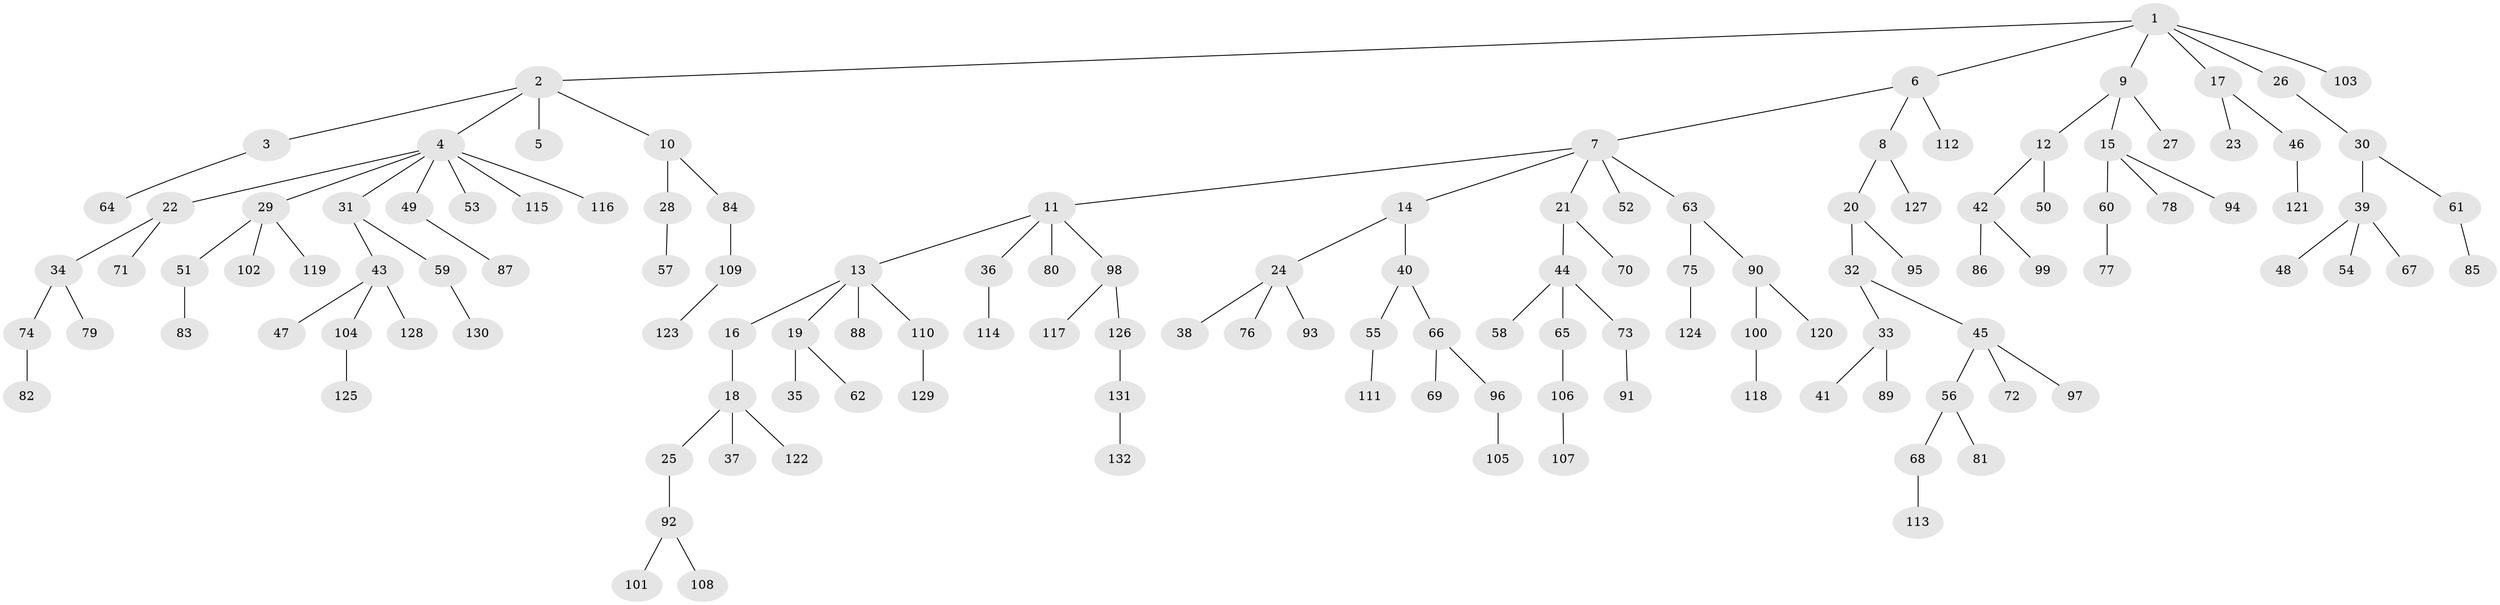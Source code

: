// Generated by graph-tools (version 1.1) at 2025/02/03/09/25 03:02:28]
// undirected, 132 vertices, 131 edges
graph export_dot {
graph [start="1"]
  node [color=gray90,style=filled];
  1;
  2;
  3;
  4;
  5;
  6;
  7;
  8;
  9;
  10;
  11;
  12;
  13;
  14;
  15;
  16;
  17;
  18;
  19;
  20;
  21;
  22;
  23;
  24;
  25;
  26;
  27;
  28;
  29;
  30;
  31;
  32;
  33;
  34;
  35;
  36;
  37;
  38;
  39;
  40;
  41;
  42;
  43;
  44;
  45;
  46;
  47;
  48;
  49;
  50;
  51;
  52;
  53;
  54;
  55;
  56;
  57;
  58;
  59;
  60;
  61;
  62;
  63;
  64;
  65;
  66;
  67;
  68;
  69;
  70;
  71;
  72;
  73;
  74;
  75;
  76;
  77;
  78;
  79;
  80;
  81;
  82;
  83;
  84;
  85;
  86;
  87;
  88;
  89;
  90;
  91;
  92;
  93;
  94;
  95;
  96;
  97;
  98;
  99;
  100;
  101;
  102;
  103;
  104;
  105;
  106;
  107;
  108;
  109;
  110;
  111;
  112;
  113;
  114;
  115;
  116;
  117;
  118;
  119;
  120;
  121;
  122;
  123;
  124;
  125;
  126;
  127;
  128;
  129;
  130;
  131;
  132;
  1 -- 2;
  1 -- 6;
  1 -- 9;
  1 -- 17;
  1 -- 26;
  1 -- 103;
  2 -- 3;
  2 -- 4;
  2 -- 5;
  2 -- 10;
  3 -- 64;
  4 -- 22;
  4 -- 29;
  4 -- 31;
  4 -- 49;
  4 -- 53;
  4 -- 115;
  4 -- 116;
  6 -- 7;
  6 -- 8;
  6 -- 112;
  7 -- 11;
  7 -- 14;
  7 -- 21;
  7 -- 52;
  7 -- 63;
  8 -- 20;
  8 -- 127;
  9 -- 12;
  9 -- 15;
  9 -- 27;
  10 -- 28;
  10 -- 84;
  11 -- 13;
  11 -- 36;
  11 -- 80;
  11 -- 98;
  12 -- 42;
  12 -- 50;
  13 -- 16;
  13 -- 19;
  13 -- 88;
  13 -- 110;
  14 -- 24;
  14 -- 40;
  15 -- 60;
  15 -- 78;
  15 -- 94;
  16 -- 18;
  17 -- 23;
  17 -- 46;
  18 -- 25;
  18 -- 37;
  18 -- 122;
  19 -- 35;
  19 -- 62;
  20 -- 32;
  20 -- 95;
  21 -- 44;
  21 -- 70;
  22 -- 34;
  22 -- 71;
  24 -- 38;
  24 -- 76;
  24 -- 93;
  25 -- 92;
  26 -- 30;
  28 -- 57;
  29 -- 51;
  29 -- 102;
  29 -- 119;
  30 -- 39;
  30 -- 61;
  31 -- 43;
  31 -- 59;
  32 -- 33;
  32 -- 45;
  33 -- 41;
  33 -- 89;
  34 -- 74;
  34 -- 79;
  36 -- 114;
  39 -- 48;
  39 -- 54;
  39 -- 67;
  40 -- 55;
  40 -- 66;
  42 -- 86;
  42 -- 99;
  43 -- 47;
  43 -- 104;
  43 -- 128;
  44 -- 58;
  44 -- 65;
  44 -- 73;
  45 -- 56;
  45 -- 72;
  45 -- 97;
  46 -- 121;
  49 -- 87;
  51 -- 83;
  55 -- 111;
  56 -- 68;
  56 -- 81;
  59 -- 130;
  60 -- 77;
  61 -- 85;
  63 -- 75;
  63 -- 90;
  65 -- 106;
  66 -- 69;
  66 -- 96;
  68 -- 113;
  73 -- 91;
  74 -- 82;
  75 -- 124;
  84 -- 109;
  90 -- 100;
  90 -- 120;
  92 -- 101;
  92 -- 108;
  96 -- 105;
  98 -- 117;
  98 -- 126;
  100 -- 118;
  104 -- 125;
  106 -- 107;
  109 -- 123;
  110 -- 129;
  126 -- 131;
  131 -- 132;
}
